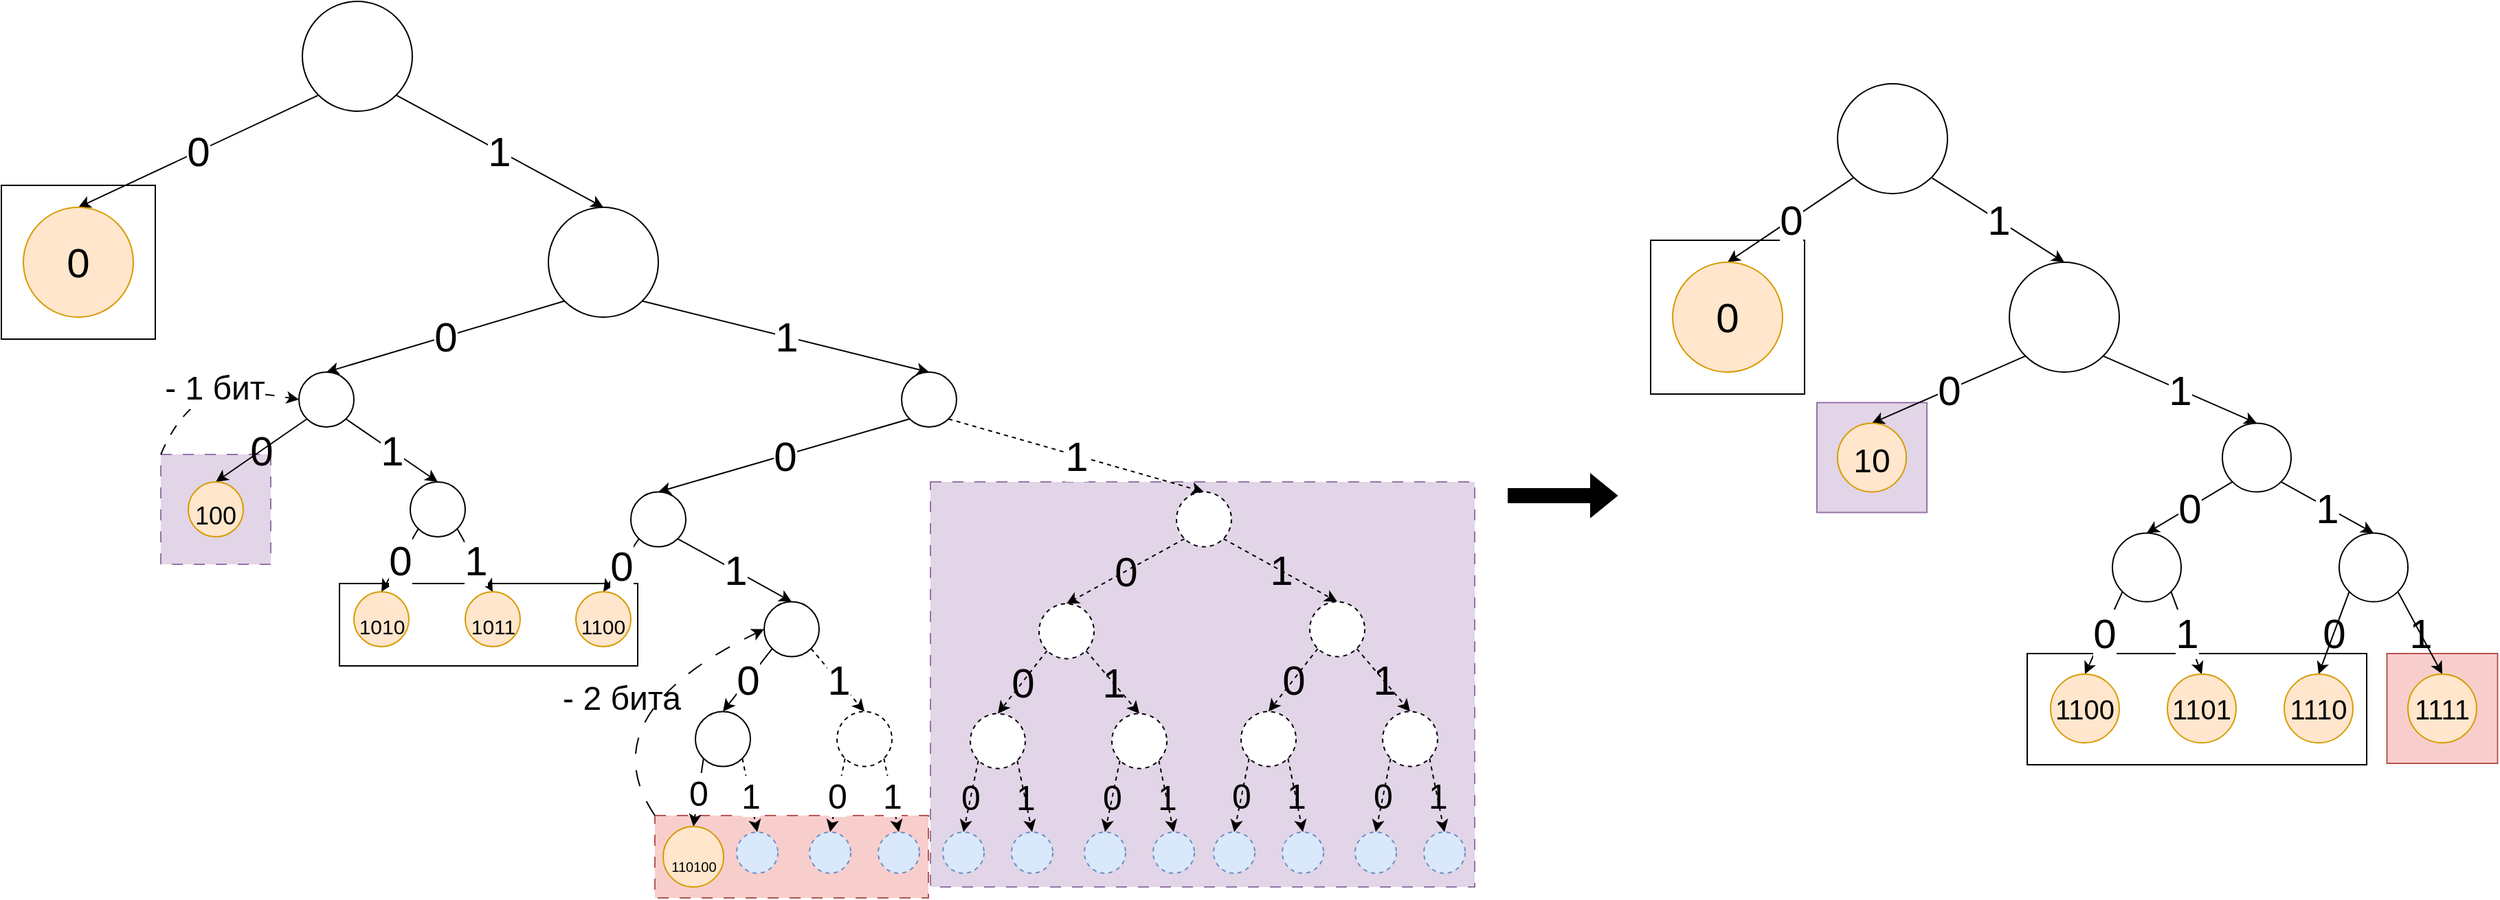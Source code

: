 <mxfile version="22.1.18" type="device">
  <diagram name="Страница — 1" id="g1viPprg68VL1nujRdKg">
    <mxGraphModel dx="1019" dy="567" grid="0" gridSize="10" guides="1" tooltips="1" connect="1" arrows="1" fold="1" page="0" pageScale="1" pageWidth="827" pageHeight="1169" math="0" shadow="0">
      <root>
        <mxCell id="0" />
        <mxCell id="1" parent="0" />
        <mxCell id="KAlw1xMLLrrgvb6lXqrv-436" value="" style="whiteSpace=wrap;html=1;aspect=fixed;" vertex="1" parent="1">
          <mxGeometry x="1224" y="784" width="112" height="112" as="geometry" />
        </mxCell>
        <mxCell id="KAlw1xMLLrrgvb6lXqrv-435" value="" style="whiteSpace=wrap;html=1;aspect=fixed;" vertex="1" parent="1">
          <mxGeometry x="2424" y="824" width="112" height="112" as="geometry" />
        </mxCell>
        <mxCell id="KAlw1xMLLrrgvb6lXqrv-434" value="" style="rounded=0;whiteSpace=wrap;html=1;" vertex="1" parent="1">
          <mxGeometry x="2698" y="1125" width="247" height="81" as="geometry" />
        </mxCell>
        <mxCell id="KAlw1xMLLrrgvb6lXqrv-433" value="" style="rounded=0;whiteSpace=wrap;html=1;" vertex="1" parent="1">
          <mxGeometry x="1470" y="1074" width="217" height="60" as="geometry" />
        </mxCell>
        <mxCell id="KAlw1xMLLrrgvb6lXqrv-432" value="" style="rounded=0;whiteSpace=wrap;html=1;fillColor=#f8cecc;strokeColor=#b85450;" vertex="1" parent="1">
          <mxGeometry x="2959.75" y="1125" width="80.5" height="80" as="geometry" />
        </mxCell>
        <mxCell id="KAlw1xMLLrrgvb6lXqrv-431" value="" style="whiteSpace=wrap;html=1;aspect=fixed;fillColor=#e1d5e7;strokeColor=#9673a6;" vertex="1" parent="1">
          <mxGeometry x="2545" y="942.25" width="80" height="80" as="geometry" />
        </mxCell>
        <mxCell id="KAlw1xMLLrrgvb6lXqrv-397" value="" style="whiteSpace=wrap;html=1;aspect=fixed;fillColor=#e1d5e7;strokeColor=#9673a6;dashed=1;dashPattern=8 8;" vertex="1" parent="1">
          <mxGeometry x="1340" y="980" width="80" height="80" as="geometry" />
        </mxCell>
        <mxCell id="KAlw1xMLLrrgvb6lXqrv-395" value="" style="rounded=0;whiteSpace=wrap;html=1;dashed=1;dashPattern=8 8;fillColor=#e1d5e7;strokeColor=#9673a6;" vertex="1" parent="1">
          <mxGeometry x="1900" y="1000" width="396" height="295" as="geometry" />
        </mxCell>
        <mxCell id="KAlw1xMLLrrgvb6lXqrv-393" value="" style="rounded=0;whiteSpace=wrap;html=1;dashed=1;dashPattern=8 8;fillColor=#f8cecc;strokeColor=#b85450;" vertex="1" parent="1">
          <mxGeometry x="1699.5" y="1243" width="199" height="60" as="geometry" />
        </mxCell>
        <mxCell id="KAlw1xMLLrrgvb6lXqrv-10" value="1" style="rounded=0;orthogonalLoop=1;jettySize=auto;html=1;exitX=1;exitY=1;exitDx=0;exitDy=0;entryX=0.5;entryY=0;entryDx=0;entryDy=0;fontSize=30;" edge="1" parent="1" source="KAlw1xMLLrrgvb6lXqrv-2" target="KAlw1xMLLrrgvb6lXqrv-243">
          <mxGeometry relative="1" as="geometry">
            <mxPoint x="675.216" y="816.716" as="targetPoint" />
          </mxGeometry>
        </mxCell>
        <mxCell id="KAlw1xMLLrrgvb6lXqrv-428" value="&lt;font style=&quot;font-size: 30px;&quot;&gt;0&lt;/font&gt;" style="rounded=0;orthogonalLoop=1;jettySize=auto;html=1;exitX=0;exitY=1;exitDx=0;exitDy=0;entryX=0.5;entryY=0;entryDx=0;entryDy=0;" edge="1" parent="1" source="KAlw1xMLLrrgvb6lXqrv-2" target="KAlw1xMLLrrgvb6lXqrv-427">
          <mxGeometry relative="1" as="geometry" />
        </mxCell>
        <mxCell id="KAlw1xMLLrrgvb6lXqrv-2" value="" style="ellipse;whiteSpace=wrap;html=1;" vertex="1" parent="1">
          <mxGeometry x="1443" y="650" width="80" height="80" as="geometry" />
        </mxCell>
        <mxCell id="KAlw1xMLLrrgvb6lXqrv-243" value="" style="ellipse;whiteSpace=wrap;html=1;fontSize=30;" vertex="1" parent="1">
          <mxGeometry x="1622" y="800" width="80" height="80" as="geometry" />
        </mxCell>
        <mxCell id="KAlw1xMLLrrgvb6lXqrv-244" value="1" style="rounded=0;orthogonalLoop=1;jettySize=auto;html=1;exitX=1;exitY=1;exitDx=0;exitDy=0;entryX=0.5;entryY=0;entryDx=0;entryDy=0;fontSize=30;" edge="1" parent="1" source="KAlw1xMLLrrgvb6lXqrv-243" target="KAlw1xMLLrrgvb6lXqrv-309">
          <mxGeometry relative="1" as="geometry">
            <mxPoint x="1528.784" y="885.004" as="sourcePoint" />
            <mxPoint x="1680.5" y="928.72" as="targetPoint" />
          </mxGeometry>
        </mxCell>
        <mxCell id="KAlw1xMLLrrgvb6lXqrv-245" value="0" style="endArrow=classic;html=1;rounded=0;exitX=0;exitY=1;exitDx=0;exitDy=0;entryX=0.5;entryY=0;entryDx=0;entryDy=0;fontSize=30;" edge="1" parent="1" source="KAlw1xMLLrrgvb6lXqrv-243" target="KAlw1xMLLrrgvb6lXqrv-246">
          <mxGeometry width="50" height="50" relative="1" as="geometry">
            <mxPoint x="1472.216" y="885.004" as="sourcePoint" />
            <mxPoint x="1411.5" y="928.72" as="targetPoint" />
            <Array as="points" />
          </mxGeometry>
        </mxCell>
        <mxCell id="KAlw1xMLLrrgvb6lXqrv-246" value="" style="ellipse;whiteSpace=wrap;html=1;aspect=fixed;fontSize=30;" vertex="1" parent="1">
          <mxGeometry x="1440.5" y="920" width="40" height="40" as="geometry" />
        </mxCell>
        <mxCell id="KAlw1xMLLrrgvb6lXqrv-247" value="1" style="rounded=0;orthogonalLoop=1;jettySize=auto;html=1;exitX=1;exitY=1;exitDx=0;exitDy=0;fontSize=30;entryX=0.5;entryY=0;entryDx=0;entryDy=0;" edge="1" parent="1" source="KAlw1xMLLrrgvb6lXqrv-246" target="KAlw1xMLLrrgvb6lXqrv-252">
          <mxGeometry relative="1" as="geometry">
            <mxPoint x="1532.5" y="954" as="sourcePoint" />
            <mxPoint x="1558.5" y="1000" as="targetPoint" />
          </mxGeometry>
        </mxCell>
        <mxCell id="KAlw1xMLLrrgvb6lXqrv-248" value="0" style="endArrow=classic;html=1;rounded=0;exitX=0;exitY=1;exitDx=0;exitDy=0;fontSize=30;entryX=0.5;entryY=0;entryDx=0;entryDy=0;labelBackgroundColor=none;" edge="1" parent="1" source="KAlw1xMLLrrgvb6lXqrv-246" target="KAlw1xMLLrrgvb6lXqrv-282">
          <mxGeometry width="50" height="50" relative="1" as="geometry">
            <mxPoint x="1504.5" y="954" as="sourcePoint" />
            <mxPoint x="1161.5" y="1000" as="targetPoint" />
            <Array as="points" />
          </mxGeometry>
        </mxCell>
        <mxCell id="KAlw1xMLLrrgvb6lXqrv-249" value="0" style="rounded=0;orthogonalLoop=1;jettySize=auto;html=1;exitX=0;exitY=1;exitDx=0;exitDy=0;fontSize=30;entryX=0.5;entryY=0;entryDx=0;entryDy=0;" edge="1" parent="1" source="KAlw1xMLLrrgvb6lXqrv-252" target="KAlw1xMLLrrgvb6lXqrv-268">
          <mxGeometry relative="1" as="geometry">
            <mxPoint x="1471.5" y="1080" as="targetPoint" />
          </mxGeometry>
        </mxCell>
        <mxCell id="KAlw1xMLLrrgvb6lXqrv-250" value="1" style="rounded=0;orthogonalLoop=1;jettySize=auto;html=1;exitX=1;exitY=1;exitDx=0;exitDy=0;entryX=0.5;entryY=0;entryDx=0;entryDy=0;fontSize=30;" edge="1" parent="1" source="KAlw1xMLLrrgvb6lXqrv-252" target="KAlw1xMLLrrgvb6lXqrv-255">
          <mxGeometry relative="1" as="geometry" />
        </mxCell>
        <mxCell id="KAlw1xMLLrrgvb6lXqrv-252" value="" style="ellipse;whiteSpace=wrap;html=1;aspect=fixed;fontSize=30;" vertex="1" parent="1">
          <mxGeometry x="1521.5" y="1000" width="40" height="40" as="geometry" />
        </mxCell>
        <mxCell id="KAlw1xMLLrrgvb6lXqrv-255" value="&lt;font style=&quot;font-size: 15px;&quot;&gt;1011&lt;/font&gt;" style="ellipse;whiteSpace=wrap;html=1;aspect=fixed;fontSize=30;fillColor=#ffe6cc;strokeColor=#d79b00;" vertex="1" parent="1">
          <mxGeometry x="1561.5" y="1080" width="40" height="40" as="geometry" />
        </mxCell>
        <mxCell id="KAlw1xMLLrrgvb6lXqrv-268" value="&lt;font style=&quot;font-size: 15px;&quot;&gt;1010&lt;/font&gt;" style="ellipse;whiteSpace=wrap;html=1;aspect=fixed;fontSize=30;fillColor=#ffe6cc;strokeColor=#d79b00;" vertex="1" parent="1">
          <mxGeometry x="1480.5" y="1080" width="40" height="40" as="geometry" />
        </mxCell>
        <mxCell id="KAlw1xMLLrrgvb6lXqrv-282" value="&lt;font style=&quot;font-size: 18px;&quot;&gt;100&lt;/font&gt;" style="ellipse;whiteSpace=wrap;html=1;aspect=fixed;fontSize=30;fillColor=#ffe6cc;strokeColor=#d79b00;" vertex="1" parent="1">
          <mxGeometry x="1360" y="1000" width="40" height="40" as="geometry" />
        </mxCell>
        <mxCell id="KAlw1xMLLrrgvb6lXqrv-309" value="" style="ellipse;whiteSpace=wrap;html=1;aspect=fixed;fontSize=30;" vertex="1" parent="1">
          <mxGeometry x="1879" y="920" width="40" height="40" as="geometry" />
        </mxCell>
        <mxCell id="KAlw1xMLLrrgvb6lXqrv-310" value="1" style="rounded=0;orthogonalLoop=1;jettySize=auto;html=1;exitX=1;exitY=1;exitDx=0;exitDy=0;fontSize=30;entryX=0.5;entryY=0;entryDx=0;entryDy=0;dashed=1;" edge="1" parent="1" source="KAlw1xMLLrrgvb6lXqrv-309" target="KAlw1xMLLrrgvb6lXqrv-315">
          <mxGeometry relative="1" as="geometry">
            <mxPoint x="2090" y="961.25" as="sourcePoint" />
            <mxPoint x="2116" y="1007.25" as="targetPoint" />
          </mxGeometry>
        </mxCell>
        <mxCell id="KAlw1xMLLrrgvb6lXqrv-311" value="0" style="endArrow=classic;html=1;rounded=0;exitX=0;exitY=1;exitDx=0;exitDy=0;fontSize=30;entryX=0.5;entryY=0;entryDx=0;entryDy=0;" edge="1" parent="1" source="KAlw1xMLLrrgvb6lXqrv-309" target="KAlw1xMLLrrgvb6lXqrv-345">
          <mxGeometry width="50" height="50" relative="1" as="geometry">
            <mxPoint x="2062" y="961.25" as="sourcePoint" />
            <mxPoint x="1719" y="1007.25" as="targetPoint" />
            <Array as="points" />
          </mxGeometry>
        </mxCell>
        <mxCell id="KAlw1xMLLrrgvb6lXqrv-312" value="0" style="rounded=0;orthogonalLoop=1;jettySize=auto;html=1;exitX=0;exitY=1;exitDx=0;exitDy=0;fontSize=30;entryX=0.5;entryY=0;entryDx=0;entryDy=0;dashed=1;labelBackgroundColor=none;" edge="1" parent="1" source="KAlw1xMLLrrgvb6lXqrv-315" target="KAlw1xMLLrrgvb6lXqrv-331">
          <mxGeometry relative="1" as="geometry">
            <mxPoint x="2029" y="1087.25" as="targetPoint" />
          </mxGeometry>
        </mxCell>
        <mxCell id="KAlw1xMLLrrgvb6lXqrv-313" value="1" style="rounded=0;orthogonalLoop=1;jettySize=auto;html=1;exitX=1;exitY=1;exitDx=0;exitDy=0;entryX=0.5;entryY=0;entryDx=0;entryDy=0;fontSize=30;dashed=1;labelBackgroundColor=none;" edge="1" parent="1" source="KAlw1xMLLrrgvb6lXqrv-315" target="KAlw1xMLLrrgvb6lXqrv-318">
          <mxGeometry relative="1" as="geometry" />
        </mxCell>
        <mxCell id="KAlw1xMLLrrgvb6lXqrv-315" value="" style="ellipse;whiteSpace=wrap;html=1;aspect=fixed;fontSize=30;dashed=1;labelBackgroundColor=none;" vertex="1" parent="1">
          <mxGeometry x="2079" y="1007.25" width="40" height="40" as="geometry" />
        </mxCell>
        <mxCell id="KAlw1xMLLrrgvb6lXqrv-316" value="0" style="rounded=0;orthogonalLoop=1;jettySize=auto;html=1;exitX=0;exitY=1;exitDx=0;exitDy=0;entryX=0.5;entryY=0;entryDx=0;entryDy=0;fontSize=30;dashed=1;labelBackgroundColor=none;" edge="1" parent="1" source="KAlw1xMLLrrgvb6lXqrv-318" target="KAlw1xMLLrrgvb6lXqrv-326">
          <mxGeometry relative="1" as="geometry" />
        </mxCell>
        <mxCell id="KAlw1xMLLrrgvb6lXqrv-317" value="1" style="rounded=0;orthogonalLoop=1;jettySize=auto;html=1;exitX=1;exitY=1;exitDx=0;exitDy=0;entryX=0.5;entryY=0;entryDx=0;entryDy=0;fontSize=30;dashed=1;labelBackgroundColor=none;" edge="1" parent="1" source="KAlw1xMLLrrgvb6lXqrv-318" target="KAlw1xMLLrrgvb6lXqrv-321">
          <mxGeometry relative="1" as="geometry" />
        </mxCell>
        <mxCell id="KAlw1xMLLrrgvb6lXqrv-318" value="" style="ellipse;whiteSpace=wrap;html=1;aspect=fixed;fontSize=30;dashed=1;labelBackgroundColor=none;" vertex="1" parent="1">
          <mxGeometry x="2176" y="1087.25" width="40" height="40" as="geometry" />
        </mxCell>
        <mxCell id="KAlw1xMLLrrgvb6lXqrv-319" value="0" style="rounded=0;orthogonalLoop=1;jettySize=auto;html=1;exitX=0;exitY=1;exitDx=0;exitDy=0;entryX=0.5;entryY=0;entryDx=0;entryDy=0;fontSize=25;dashed=1;labelBackgroundColor=none;" edge="1" parent="1" source="KAlw1xMLLrrgvb6lXqrv-321" target="KAlw1xMLLrrgvb6lXqrv-322">
          <mxGeometry relative="1" as="geometry" />
        </mxCell>
        <mxCell id="KAlw1xMLLrrgvb6lXqrv-320" value="1" style="rounded=0;orthogonalLoop=1;jettySize=auto;html=1;exitX=1;exitY=1;exitDx=0;exitDy=0;entryX=0.5;entryY=0;entryDx=0;entryDy=0;fontSize=25;dashed=1;labelBackgroundColor=none;" edge="1" parent="1" source="KAlw1xMLLrrgvb6lXqrv-321" target="KAlw1xMLLrrgvb6lXqrv-323">
          <mxGeometry relative="1" as="geometry" />
        </mxCell>
        <mxCell id="KAlw1xMLLrrgvb6lXqrv-321" value="" style="ellipse;whiteSpace=wrap;html=1;aspect=fixed;fontSize=30;dashed=1;labelBackgroundColor=none;" vertex="1" parent="1">
          <mxGeometry x="2229" y="1167.25" width="40" height="40" as="geometry" />
        </mxCell>
        <mxCell id="KAlw1xMLLrrgvb6lXqrv-322" value="" style="ellipse;whiteSpace=wrap;html=1;aspect=fixed;fontSize=30;fillColor=#dae8fc;strokeColor=#6c8ebf;dashed=1;labelBackgroundColor=none;" vertex="1" parent="1">
          <mxGeometry x="2209" y="1255" width="30" height="30" as="geometry" />
        </mxCell>
        <mxCell id="KAlw1xMLLrrgvb6lXqrv-323" value="" style="ellipse;whiteSpace=wrap;html=1;aspect=fixed;fontSize=30;fillColor=#dae8fc;strokeColor=#6c8ebf;dashed=1;labelBackgroundColor=none;" vertex="1" parent="1">
          <mxGeometry x="2259" y="1255" width="30" height="30" as="geometry" />
        </mxCell>
        <mxCell id="KAlw1xMLLrrgvb6lXqrv-324" value="0" style="rounded=0;orthogonalLoop=1;jettySize=auto;html=1;exitX=0;exitY=1;exitDx=0;exitDy=0;entryX=0.5;entryY=0;entryDx=0;entryDy=0;fontSize=25;dashed=1;labelBackgroundColor=none;" edge="1" parent="1" source="KAlw1xMLLrrgvb6lXqrv-326" target="KAlw1xMLLrrgvb6lXqrv-327">
          <mxGeometry relative="1" as="geometry" />
        </mxCell>
        <mxCell id="KAlw1xMLLrrgvb6lXqrv-325" value="1" style="rounded=0;orthogonalLoop=1;jettySize=auto;html=1;exitX=1;exitY=1;exitDx=0;exitDy=0;entryX=0.5;entryY=0;entryDx=0;entryDy=0;fontSize=25;dashed=1;labelBackgroundColor=none;" edge="1" parent="1" source="KAlw1xMLLrrgvb6lXqrv-326" target="KAlw1xMLLrrgvb6lXqrv-328">
          <mxGeometry relative="1" as="geometry" />
        </mxCell>
        <mxCell id="KAlw1xMLLrrgvb6lXqrv-326" value="" style="ellipse;whiteSpace=wrap;html=1;aspect=fixed;fontSize=30;dashed=1;labelBackgroundColor=none;" vertex="1" parent="1">
          <mxGeometry x="2126" y="1167.25" width="40" height="40" as="geometry" />
        </mxCell>
        <mxCell id="KAlw1xMLLrrgvb6lXqrv-327" value="" style="ellipse;whiteSpace=wrap;html=1;aspect=fixed;fontSize=30;fillColor=#dae8fc;strokeColor=#6c8ebf;dashed=1;labelBackgroundColor=none;" vertex="1" parent="1">
          <mxGeometry x="2106" y="1255" width="30" height="30" as="geometry" />
        </mxCell>
        <mxCell id="KAlw1xMLLrrgvb6lXqrv-328" value="" style="ellipse;whiteSpace=wrap;html=1;aspect=fixed;fontSize=30;fillColor=#dae8fc;strokeColor=#6c8ebf;dashed=1;labelBackgroundColor=none;" vertex="1" parent="1">
          <mxGeometry x="2156" y="1255" width="30" height="30" as="geometry" />
        </mxCell>
        <mxCell id="KAlw1xMLLrrgvb6lXqrv-329" value="0" style="rounded=0;orthogonalLoop=1;jettySize=auto;html=1;exitX=0;exitY=1;exitDx=0;exitDy=0;entryX=0.5;entryY=0;entryDx=0;entryDy=0;fontSize=30;dashed=1;labelBackgroundColor=none;" edge="1" parent="1" source="KAlw1xMLLrrgvb6lXqrv-331" target="KAlw1xMLLrrgvb6lXqrv-339">
          <mxGeometry relative="1" as="geometry" />
        </mxCell>
        <mxCell id="KAlw1xMLLrrgvb6lXqrv-330" value="1" style="rounded=0;orthogonalLoop=1;jettySize=auto;html=1;exitX=1;exitY=1;exitDx=0;exitDy=0;entryX=0.5;entryY=0;entryDx=0;entryDy=0;fontSize=30;dashed=1;labelBackgroundColor=none;" edge="1" parent="1" source="KAlw1xMLLrrgvb6lXqrv-331" target="KAlw1xMLLrrgvb6lXqrv-334">
          <mxGeometry relative="1" as="geometry" />
        </mxCell>
        <mxCell id="KAlw1xMLLrrgvb6lXqrv-331" value="" style="ellipse;whiteSpace=wrap;html=1;aspect=fixed;fontSize=30;dashed=1;labelBackgroundColor=none;" vertex="1" parent="1">
          <mxGeometry x="1979" y="1088.75" width="40" height="40" as="geometry" />
        </mxCell>
        <mxCell id="KAlw1xMLLrrgvb6lXqrv-332" value="0" style="rounded=0;orthogonalLoop=1;jettySize=auto;html=1;exitX=0;exitY=1;exitDx=0;exitDy=0;entryX=0.5;entryY=0;entryDx=0;entryDy=0;fontSize=25;dashed=1;labelBackgroundColor=none;" edge="1" parent="1" source="KAlw1xMLLrrgvb6lXqrv-334" target="KAlw1xMLLrrgvb6lXqrv-335">
          <mxGeometry relative="1" as="geometry" />
        </mxCell>
        <mxCell id="KAlw1xMLLrrgvb6lXqrv-333" value="1" style="rounded=0;orthogonalLoop=1;jettySize=auto;html=1;exitX=1;exitY=1;exitDx=0;exitDy=0;entryX=0.5;entryY=0;entryDx=0;entryDy=0;fontSize=25;dashed=1;labelBackgroundColor=none;" edge="1" parent="1" source="KAlw1xMLLrrgvb6lXqrv-334" target="KAlw1xMLLrrgvb6lXqrv-336">
          <mxGeometry relative="1" as="geometry" />
        </mxCell>
        <mxCell id="KAlw1xMLLrrgvb6lXqrv-334" value="" style="ellipse;whiteSpace=wrap;html=1;aspect=fixed;fontSize=30;dashed=1;labelBackgroundColor=none;" vertex="1" parent="1">
          <mxGeometry x="2032" y="1168.75" width="40" height="40" as="geometry" />
        </mxCell>
        <mxCell id="KAlw1xMLLrrgvb6lXqrv-335" value="" style="ellipse;whiteSpace=wrap;html=1;aspect=fixed;fontSize=30;fillColor=#dae8fc;strokeColor=#6c8ebf;dashed=1;labelBackgroundColor=none;" vertex="1" parent="1">
          <mxGeometry x="2012" y="1255" width="30" height="30" as="geometry" />
        </mxCell>
        <mxCell id="KAlw1xMLLrrgvb6lXqrv-336" value="" style="ellipse;whiteSpace=wrap;html=1;aspect=fixed;fontSize=30;fillColor=#dae8fc;strokeColor=#6c8ebf;dashed=1;labelBackgroundColor=none;" vertex="1" parent="1">
          <mxGeometry x="2062" y="1255" width="30" height="30" as="geometry" />
        </mxCell>
        <mxCell id="KAlw1xMLLrrgvb6lXqrv-337" value="0" style="rounded=0;orthogonalLoop=1;jettySize=auto;html=1;exitX=0;exitY=1;exitDx=0;exitDy=0;entryX=0.5;entryY=0;entryDx=0;entryDy=0;fontSize=25;dashed=1;labelBackgroundColor=none;" edge="1" parent="1" source="KAlw1xMLLrrgvb6lXqrv-339" target="KAlw1xMLLrrgvb6lXqrv-340">
          <mxGeometry relative="1" as="geometry" />
        </mxCell>
        <mxCell id="KAlw1xMLLrrgvb6lXqrv-338" value="1" style="rounded=0;orthogonalLoop=1;jettySize=auto;html=1;exitX=1;exitY=1;exitDx=0;exitDy=0;entryX=0.5;entryY=0;entryDx=0;entryDy=0;fontSize=25;dashed=1;labelBackgroundColor=none;" edge="1" parent="1" source="KAlw1xMLLrrgvb6lXqrv-339" target="KAlw1xMLLrrgvb6lXqrv-341">
          <mxGeometry relative="1" as="geometry" />
        </mxCell>
        <mxCell id="KAlw1xMLLrrgvb6lXqrv-339" value="" style="ellipse;whiteSpace=wrap;html=1;aspect=fixed;fontSize=30;dashed=1;labelBackgroundColor=none;" vertex="1" parent="1">
          <mxGeometry x="1929" y="1168.75" width="40" height="40" as="geometry" />
        </mxCell>
        <mxCell id="KAlw1xMLLrrgvb6lXqrv-340" value="" style="ellipse;whiteSpace=wrap;html=1;aspect=fixed;fontSize=30;fillColor=#dae8fc;strokeColor=#6c8ebf;dashed=1;labelBackgroundColor=none;" vertex="1" parent="1">
          <mxGeometry x="1909" y="1255" width="30" height="30" as="geometry" />
        </mxCell>
        <mxCell id="KAlw1xMLLrrgvb6lXqrv-341" value="" style="ellipse;whiteSpace=wrap;html=1;aspect=fixed;fontSize=30;fillColor=#dae8fc;strokeColor=#6c8ebf;dashed=1;labelBackgroundColor=none;" vertex="1" parent="1">
          <mxGeometry x="1959" y="1255" width="30" height="30" as="geometry" />
        </mxCell>
        <mxCell id="KAlw1xMLLrrgvb6lXqrv-342" value="0" style="rounded=0;orthogonalLoop=1;jettySize=auto;html=1;exitX=0;exitY=1;exitDx=0;exitDy=0;fontSize=30;entryX=0.5;entryY=0;entryDx=0;entryDy=0;" edge="1" parent="1" source="KAlw1xMLLrrgvb6lXqrv-345" target="KAlw1xMLLrrgvb6lXqrv-361">
          <mxGeometry relative="1" as="geometry">
            <mxPoint x="1632" y="1087.25" as="targetPoint" />
          </mxGeometry>
        </mxCell>
        <mxCell id="KAlw1xMLLrrgvb6lXqrv-343" value="1" style="rounded=0;orthogonalLoop=1;jettySize=auto;html=1;exitX=1;exitY=1;exitDx=0;exitDy=0;entryX=0.5;entryY=0;entryDx=0;entryDy=0;fontSize=30;" edge="1" parent="1" source="KAlw1xMLLrrgvb6lXqrv-345" target="KAlw1xMLLrrgvb6lXqrv-348">
          <mxGeometry relative="1" as="geometry" />
        </mxCell>
        <mxCell id="KAlw1xMLLrrgvb6lXqrv-345" value="" style="ellipse;whiteSpace=wrap;html=1;aspect=fixed;fontSize=30;" vertex="1" parent="1">
          <mxGeometry x="1682" y="1007.25" width="40" height="40" as="geometry" />
        </mxCell>
        <mxCell id="KAlw1xMLLrrgvb6lXqrv-346" value="0" style="rounded=0;orthogonalLoop=1;jettySize=auto;html=1;exitX=0;exitY=1;exitDx=0;exitDy=0;entryX=0.5;entryY=0;entryDx=0;entryDy=0;fontSize=30;" edge="1" parent="1" source="KAlw1xMLLrrgvb6lXqrv-348" target="KAlw1xMLLrrgvb6lXqrv-356">
          <mxGeometry relative="1" as="geometry" />
        </mxCell>
        <mxCell id="KAlw1xMLLrrgvb6lXqrv-347" value="1" style="rounded=0;orthogonalLoop=1;jettySize=auto;html=1;exitX=1;exitY=1;exitDx=0;exitDy=0;entryX=0.5;entryY=0;entryDx=0;entryDy=0;fontSize=30;dashed=1;" edge="1" parent="1" source="KAlw1xMLLrrgvb6lXqrv-348" target="KAlw1xMLLrrgvb6lXqrv-351">
          <mxGeometry relative="1" as="geometry" />
        </mxCell>
        <mxCell id="KAlw1xMLLrrgvb6lXqrv-348" value="" style="ellipse;whiteSpace=wrap;html=1;aspect=fixed;fontSize=30;" vertex="1" parent="1">
          <mxGeometry x="1779" y="1087.25" width="40" height="40" as="geometry" />
        </mxCell>
        <mxCell id="KAlw1xMLLrrgvb6lXqrv-349" value="0" style="rounded=0;orthogonalLoop=1;jettySize=auto;html=1;exitX=0;exitY=1;exitDx=0;exitDy=0;entryX=0.5;entryY=0;entryDx=0;entryDy=0;fontSize=25;dashed=1;" edge="1" parent="1" source="KAlw1xMLLrrgvb6lXqrv-351" target="KAlw1xMLLrrgvb6lXqrv-352">
          <mxGeometry relative="1" as="geometry" />
        </mxCell>
        <mxCell id="KAlw1xMLLrrgvb6lXqrv-350" value="1" style="rounded=0;orthogonalLoop=1;jettySize=auto;html=1;exitX=1;exitY=1;exitDx=0;exitDy=0;entryX=0.5;entryY=0;entryDx=0;entryDy=0;fontSize=25;dashed=1;" edge="1" parent="1" source="KAlw1xMLLrrgvb6lXqrv-351" target="KAlw1xMLLrrgvb6lXqrv-353">
          <mxGeometry relative="1" as="geometry" />
        </mxCell>
        <mxCell id="KAlw1xMLLrrgvb6lXqrv-351" value="" style="ellipse;whiteSpace=wrap;html=1;aspect=fixed;fontSize=30;dashed=1;" vertex="1" parent="1">
          <mxGeometry x="1832" y="1167.25" width="40" height="40" as="geometry" />
        </mxCell>
        <mxCell id="KAlw1xMLLrrgvb6lXqrv-352" value="" style="ellipse;whiteSpace=wrap;html=1;aspect=fixed;fontSize=30;fillColor=#dae8fc;strokeColor=#6c8ebf;dashed=1;" vertex="1" parent="1">
          <mxGeometry x="1812" y="1255" width="30" height="30" as="geometry" />
        </mxCell>
        <mxCell id="KAlw1xMLLrrgvb6lXqrv-353" value="" style="ellipse;whiteSpace=wrap;html=1;aspect=fixed;fontSize=30;fillColor=#dae8fc;strokeColor=#6c8ebf;dashed=1;" vertex="1" parent="1">
          <mxGeometry x="1862" y="1255" width="30" height="30" as="geometry" />
        </mxCell>
        <mxCell id="KAlw1xMLLrrgvb6lXqrv-354" value="0" style="rounded=0;orthogonalLoop=1;jettySize=auto;html=1;exitX=0;exitY=1;exitDx=0;exitDy=0;entryX=0.5;entryY=0;entryDx=0;entryDy=0;fontSize=25;" edge="1" parent="1" source="KAlw1xMLLrrgvb6lXqrv-356" target="KAlw1xMLLrrgvb6lXqrv-357">
          <mxGeometry relative="1" as="geometry" />
        </mxCell>
        <mxCell id="KAlw1xMLLrrgvb6lXqrv-355" value="1" style="rounded=0;orthogonalLoop=1;jettySize=auto;html=1;exitX=1;exitY=1;exitDx=0;exitDy=0;entryX=0.5;entryY=0;entryDx=0;entryDy=0;fontSize=25;dashed=1;" edge="1" parent="1" source="KAlw1xMLLrrgvb6lXqrv-356" target="KAlw1xMLLrrgvb6lXqrv-358">
          <mxGeometry relative="1" as="geometry" />
        </mxCell>
        <mxCell id="KAlw1xMLLrrgvb6lXqrv-356" value="" style="ellipse;whiteSpace=wrap;html=1;aspect=fixed;fontSize=30;" vertex="1" parent="1">
          <mxGeometry x="1729" y="1167.25" width="40" height="40" as="geometry" />
        </mxCell>
        <mxCell id="KAlw1xMLLrrgvb6lXqrv-357" value="&lt;font style=&quot;font-size: 10px;&quot;&gt;110100&lt;/font&gt;" style="ellipse;whiteSpace=wrap;html=1;aspect=fixed;fontSize=30;fillColor=#ffe6cc;strokeColor=#d79b00;" vertex="1" parent="1">
          <mxGeometry x="1705.5" y="1251" width="44" height="44" as="geometry" />
        </mxCell>
        <mxCell id="KAlw1xMLLrrgvb6lXqrv-358" value="" style="ellipse;whiteSpace=wrap;html=1;aspect=fixed;fontSize=30;fillColor=#dae8fc;strokeColor=#6c8ebf;dashed=1;" vertex="1" parent="1">
          <mxGeometry x="1759" y="1255" width="30" height="30" as="geometry" />
        </mxCell>
        <mxCell id="KAlw1xMLLrrgvb6lXqrv-361" value="&lt;font style=&quot;font-size: 15px;&quot;&gt;1100&lt;/font&gt;" style="ellipse;whiteSpace=wrap;html=1;aspect=fixed;fontSize=30;fillColor=#ffe6cc;strokeColor=#d79b00;" vertex="1" parent="1">
          <mxGeometry x="1642" y="1080" width="40" height="40" as="geometry" />
        </mxCell>
        <mxCell id="KAlw1xMLLrrgvb6lXqrv-394" value="&lt;font style=&quot;font-size: 24px;&quot;&gt;- 2 бита&lt;br&gt;&lt;/font&gt;" style="curved=1;endArrow=classic;html=1;rounded=0;exitX=0;exitY=0;exitDx=0;exitDy=0;entryX=0;entryY=0.5;entryDx=0;entryDy=0;dashed=1;dashPattern=12 12;labelBackgroundColor=none;" edge="1" parent="1" source="KAlw1xMLLrrgvb6lXqrv-393" target="KAlw1xMLLrrgvb6lXqrv-348">
          <mxGeometry width="50" height="50" relative="1" as="geometry">
            <mxPoint x="1700" y="1240" as="sourcePoint" />
            <mxPoint x="1700" y="1170" as="targetPoint" />
            <Array as="points">
              <mxPoint x="1650" y="1170" />
            </Array>
          </mxGeometry>
        </mxCell>
        <mxCell id="KAlw1xMLLrrgvb6lXqrv-398" value="" style="shape=flexArrow;endArrow=classic;html=1;rounded=0;labelBackgroundColor=#000000;fillColor=#000000;" edge="1" parent="1">
          <mxGeometry width="50" height="50" relative="1" as="geometry">
            <mxPoint x="2320" y="1010" as="sourcePoint" />
            <mxPoint x="2400" y="1010" as="targetPoint" />
          </mxGeometry>
        </mxCell>
        <mxCell id="KAlw1xMLLrrgvb6lXqrv-400" value="1" style="rounded=0;orthogonalLoop=1;jettySize=auto;html=1;exitX=1;exitY=1;exitDx=0;exitDy=0;entryX=0.5;entryY=0;entryDx=0;entryDy=0;fontSize=30;" edge="1" parent="1" source="KAlw1xMLLrrgvb6lXqrv-401" target="KAlw1xMLLrrgvb6lXqrv-402">
          <mxGeometry relative="1" as="geometry">
            <mxPoint x="1585.216" y="867.346" as="targetPoint" />
          </mxGeometry>
        </mxCell>
        <mxCell id="KAlw1xMLLrrgvb6lXqrv-401" value="" style="ellipse;whiteSpace=wrap;html=1;" vertex="1" parent="1">
          <mxGeometry x="2560" y="710" width="80" height="80" as="geometry" />
        </mxCell>
        <mxCell id="KAlw1xMLLrrgvb6lXqrv-402" value="" style="ellipse;whiteSpace=wrap;html=1;fontSize=30;" vertex="1" parent="1">
          <mxGeometry x="2685" y="840" width="80" height="80" as="geometry" />
        </mxCell>
        <mxCell id="KAlw1xMLLrrgvb6lXqrv-403" value="1" style="rounded=0;orthogonalLoop=1;jettySize=auto;html=1;exitX=1;exitY=1;exitDx=0;exitDy=0;entryX=0.5;entryY=0;entryDx=0;entryDy=0;fontSize=30;" edge="1" parent="1" source="KAlw1xMLLrrgvb6lXqrv-402" target="KAlw1xMLLrrgvb6lXqrv-414">
          <mxGeometry relative="1" as="geometry">
            <mxPoint x="2563.784" y="935.634" as="sourcePoint" />
            <mxPoint x="2715.5" y="979.35" as="targetPoint" />
          </mxGeometry>
        </mxCell>
        <mxCell id="KAlw1xMLLrrgvb6lXqrv-404" value="0" style="endArrow=classic;html=1;rounded=0;exitX=0;exitY=1;exitDx=0;exitDy=0;entryX=0.5;entryY=0;entryDx=0;entryDy=0;fontSize=30;" edge="1" parent="1" source="KAlw1xMLLrrgvb6lXqrv-402" target="KAlw1xMLLrrgvb6lXqrv-405">
          <mxGeometry width="50" height="50" relative="1" as="geometry">
            <mxPoint x="2507.216" y="935.634" as="sourcePoint" />
            <mxPoint x="2446.5" y="979.35" as="targetPoint" />
            <Array as="points" />
          </mxGeometry>
        </mxCell>
        <mxCell id="KAlw1xMLLrrgvb6lXqrv-405" value="&lt;font style=&quot;font-size: 24px;&quot;&gt;10&lt;/font&gt;" style="ellipse;whiteSpace=wrap;html=1;aspect=fixed;fontSize=30;fillColor=#ffe6cc;strokeColor=#d79b00;" vertex="1" parent="1">
          <mxGeometry x="2560" y="957.25" width="50" height="50" as="geometry" />
        </mxCell>
        <mxCell id="KAlw1xMLLrrgvb6lXqrv-414" value="" style="ellipse;whiteSpace=wrap;html=1;aspect=fixed;fontSize=30;" vertex="1" parent="1">
          <mxGeometry x="2840" y="957.25" width="50" height="50" as="geometry" />
        </mxCell>
        <mxCell id="KAlw1xMLLrrgvb6lXqrv-415" value="1" style="rounded=0;orthogonalLoop=1;jettySize=auto;html=1;exitX=1;exitY=1;exitDx=0;exitDy=0;fontSize=30;entryX=0.5;entryY=0;entryDx=0;entryDy=0;" edge="1" parent="1" source="KAlw1xMLLrrgvb6lXqrv-414" target="KAlw1xMLLrrgvb6lXqrv-419">
          <mxGeometry relative="1" as="geometry">
            <mxPoint x="3125" y="1011.88" as="sourcePoint" />
            <mxPoint x="3151" y="1057.88" as="targetPoint" />
          </mxGeometry>
        </mxCell>
        <mxCell id="KAlw1xMLLrrgvb6lXqrv-416" value="0" style="endArrow=classic;html=1;rounded=0;exitX=0;exitY=1;exitDx=0;exitDy=0;fontSize=30;entryX=0.5;entryY=0;entryDx=0;entryDy=0;" edge="1" parent="1" source="KAlw1xMLLrrgvb6lXqrv-414" target="KAlw1xMLLrrgvb6lXqrv-424">
          <mxGeometry width="50" height="50" relative="1" as="geometry">
            <mxPoint x="3097" y="1011.88" as="sourcePoint" />
            <mxPoint x="2754" y="1057.88" as="targetPoint" />
            <Array as="points" />
          </mxGeometry>
        </mxCell>
        <mxCell id="KAlw1xMLLrrgvb6lXqrv-417" value="0" style="rounded=0;orthogonalLoop=1;jettySize=auto;html=1;exitX=0;exitY=1;exitDx=0;exitDy=0;fontSize=30;entryX=0.5;entryY=0;entryDx=0;entryDy=0;labelBackgroundColor=none;" edge="1" parent="1" source="KAlw1xMLLrrgvb6lXqrv-419" target="KAlw1xMLLrrgvb6lXqrv-421">
          <mxGeometry relative="1" as="geometry">
            <mxPoint x="3064" y="1137.88" as="targetPoint" />
          </mxGeometry>
        </mxCell>
        <mxCell id="KAlw1xMLLrrgvb6lXqrv-418" value="1" style="rounded=0;orthogonalLoop=1;jettySize=auto;html=1;exitX=1;exitY=1;exitDx=0;exitDy=0;entryX=0.5;entryY=0;entryDx=0;entryDy=0;fontSize=30;labelBackgroundColor=none;" edge="1" parent="1" source="KAlw1xMLLrrgvb6lXqrv-419" target="KAlw1xMLLrrgvb6lXqrv-420">
          <mxGeometry relative="1" as="geometry" />
        </mxCell>
        <mxCell id="KAlw1xMLLrrgvb6lXqrv-419" value="" style="ellipse;whiteSpace=wrap;html=1;aspect=fixed;fontSize=30;labelBackgroundColor=none;" vertex="1" parent="1">
          <mxGeometry x="2925" y="1037.25" width="50" height="50" as="geometry" />
        </mxCell>
        <mxCell id="KAlw1xMLLrrgvb6lXqrv-420" value="1111" style="ellipse;whiteSpace=wrap;html=1;aspect=fixed;fontSize=20;labelBackgroundColor=none;fillColor=#ffe6cc;strokeColor=#d79b00;" vertex="1" parent="1">
          <mxGeometry x="2975" y="1140" width="50" height="50" as="geometry" />
        </mxCell>
        <mxCell id="KAlw1xMLLrrgvb6lXqrv-421" value="1110" style="ellipse;whiteSpace=wrap;html=1;aspect=fixed;fontSize=20;labelBackgroundColor=none;fillColor=#ffe6cc;strokeColor=#d79b00;" vertex="1" parent="1">
          <mxGeometry x="2885" y="1140" width="50" height="50" as="geometry" />
        </mxCell>
        <mxCell id="KAlw1xMLLrrgvb6lXqrv-422" value="0" style="rounded=0;orthogonalLoop=1;jettySize=auto;html=1;exitX=0;exitY=1;exitDx=0;exitDy=0;fontSize=30;entryX=0.5;entryY=0;entryDx=0;entryDy=0;" edge="1" parent="1" source="KAlw1xMLLrrgvb6lXqrv-424" target="KAlw1xMLLrrgvb6lXqrv-426">
          <mxGeometry relative="1" as="geometry">
            <mxPoint x="2667" y="1137.88" as="targetPoint" />
          </mxGeometry>
        </mxCell>
        <mxCell id="KAlw1xMLLrrgvb6lXqrv-423" value="1" style="rounded=0;orthogonalLoop=1;jettySize=auto;html=1;exitX=1;exitY=1;exitDx=0;exitDy=0;entryX=0.5;entryY=0;entryDx=0;entryDy=0;fontSize=30;" edge="1" parent="1" source="KAlw1xMLLrrgvb6lXqrv-424" target="KAlw1xMLLrrgvb6lXqrv-425">
          <mxGeometry relative="1" as="geometry" />
        </mxCell>
        <mxCell id="KAlw1xMLLrrgvb6lXqrv-424" value="" style="ellipse;whiteSpace=wrap;html=1;aspect=fixed;fontSize=30;" vertex="1" parent="1">
          <mxGeometry x="2760" y="1037.25" width="50" height="50" as="geometry" />
        </mxCell>
        <mxCell id="KAlw1xMLLrrgvb6lXqrv-425" value="1101" style="ellipse;whiteSpace=wrap;html=1;aspect=fixed;fontSize=20;fillColor=#ffe6cc;strokeColor=#d79b00;" vertex="1" parent="1">
          <mxGeometry x="2800" y="1140" width="50" height="50" as="geometry" />
        </mxCell>
        <mxCell id="KAlw1xMLLrrgvb6lXqrv-426" value="&lt;font style=&quot;font-size: 20px;&quot;&gt;1100&lt;/font&gt;" style="ellipse;whiteSpace=wrap;html=1;aspect=fixed;fontSize=20;fillColor=#ffe6cc;strokeColor=#d79b00;" vertex="1" parent="1">
          <mxGeometry x="2715" y="1140" width="50" height="50" as="geometry" />
        </mxCell>
        <mxCell id="KAlw1xMLLrrgvb6lXqrv-427" value="&lt;font style=&quot;font-size: 30px;&quot;&gt;0&lt;/font&gt;" style="ellipse;whiteSpace=wrap;html=1;aspect=fixed;fillColor=#ffe6cc;strokeColor=#d79b00;" vertex="1" parent="1">
          <mxGeometry x="1240" y="800" width="80" height="80" as="geometry" />
        </mxCell>
        <mxCell id="KAlw1xMLLrrgvb6lXqrv-429" value="&lt;font style=&quot;font-size: 30px;&quot;&gt;0&lt;/font&gt;" style="rounded=0;orthogonalLoop=1;jettySize=auto;html=1;exitX=0;exitY=1;exitDx=0;exitDy=0;entryX=0.5;entryY=0;entryDx=0;entryDy=0;" edge="1" parent="1" target="KAlw1xMLLrrgvb6lXqrv-430" source="KAlw1xMLLrrgvb6lXqrv-401">
          <mxGeometry relative="1" as="geometry">
            <mxPoint x="2567.5" y="750" as="sourcePoint" />
          </mxGeometry>
        </mxCell>
        <mxCell id="KAlw1xMLLrrgvb6lXqrv-430" value="&lt;font style=&quot;font-size: 30px;&quot;&gt;0&lt;/font&gt;" style="ellipse;whiteSpace=wrap;html=1;aspect=fixed;fillColor=#ffe6cc;strokeColor=#d79b00;" vertex="1" parent="1">
          <mxGeometry x="2440" y="840" width="80" height="80" as="geometry" />
        </mxCell>
        <mxCell id="KAlw1xMLLrrgvb6lXqrv-437" value="&lt;font style=&quot;font-size: 24px;&quot;&gt;- 1 бит&lt;/font&gt;" style="curved=1;endArrow=classic;html=1;rounded=0;exitX=0;exitY=0;exitDx=0;exitDy=0;entryX=0;entryY=0.5;entryDx=0;entryDy=0;dashed=1;dashPattern=8 8;" edge="1" parent="1" source="KAlw1xMLLrrgvb6lXqrv-397" target="KAlw1xMLLrrgvb6lXqrv-246">
          <mxGeometry width="50" height="50" relative="1" as="geometry">
            <mxPoint x="1345" y="964" as="sourcePoint" />
            <mxPoint x="1395" y="914" as="targetPoint" />
            <Array as="points">
              <mxPoint x="1350" y="956" />
              <mxPoint x="1382" y="930" />
            </Array>
          </mxGeometry>
        </mxCell>
      </root>
    </mxGraphModel>
  </diagram>
</mxfile>
